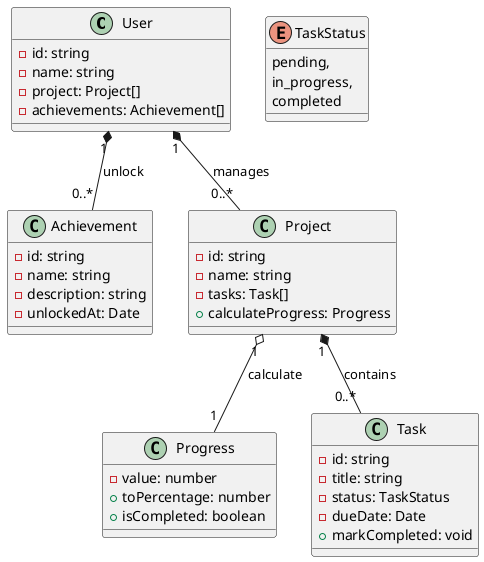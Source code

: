 @startuml class-diagram

class User {
  - id: string
  - name: string
  - project: Project[]
  - achievements: Achievement[]
}

class Achievement {
  - id: string
  - name: string
  - description: string
  - unlockedAt: Date
}

class Project {
- id: string
- name: string
- tasks: Task[]
+ calculateProgress: Progress
}

class Progress {
  - value: number
  + toPercentage: number
  + isCompleted: boolean
}

enum TaskStatus {
pending,
in_progress,
completed
}

class Task {
- id: string
- title: string
- status: TaskStatus
- dueDate: Date
+ markCompleted: void
}

Project "1" *-- "0..*" Task: contains
User "1" *-- "0..*" Project: manages
User "1" *-- "0..*" Achievement: unlock
Project "1" o-- "1" Progress: calculate

@enduml